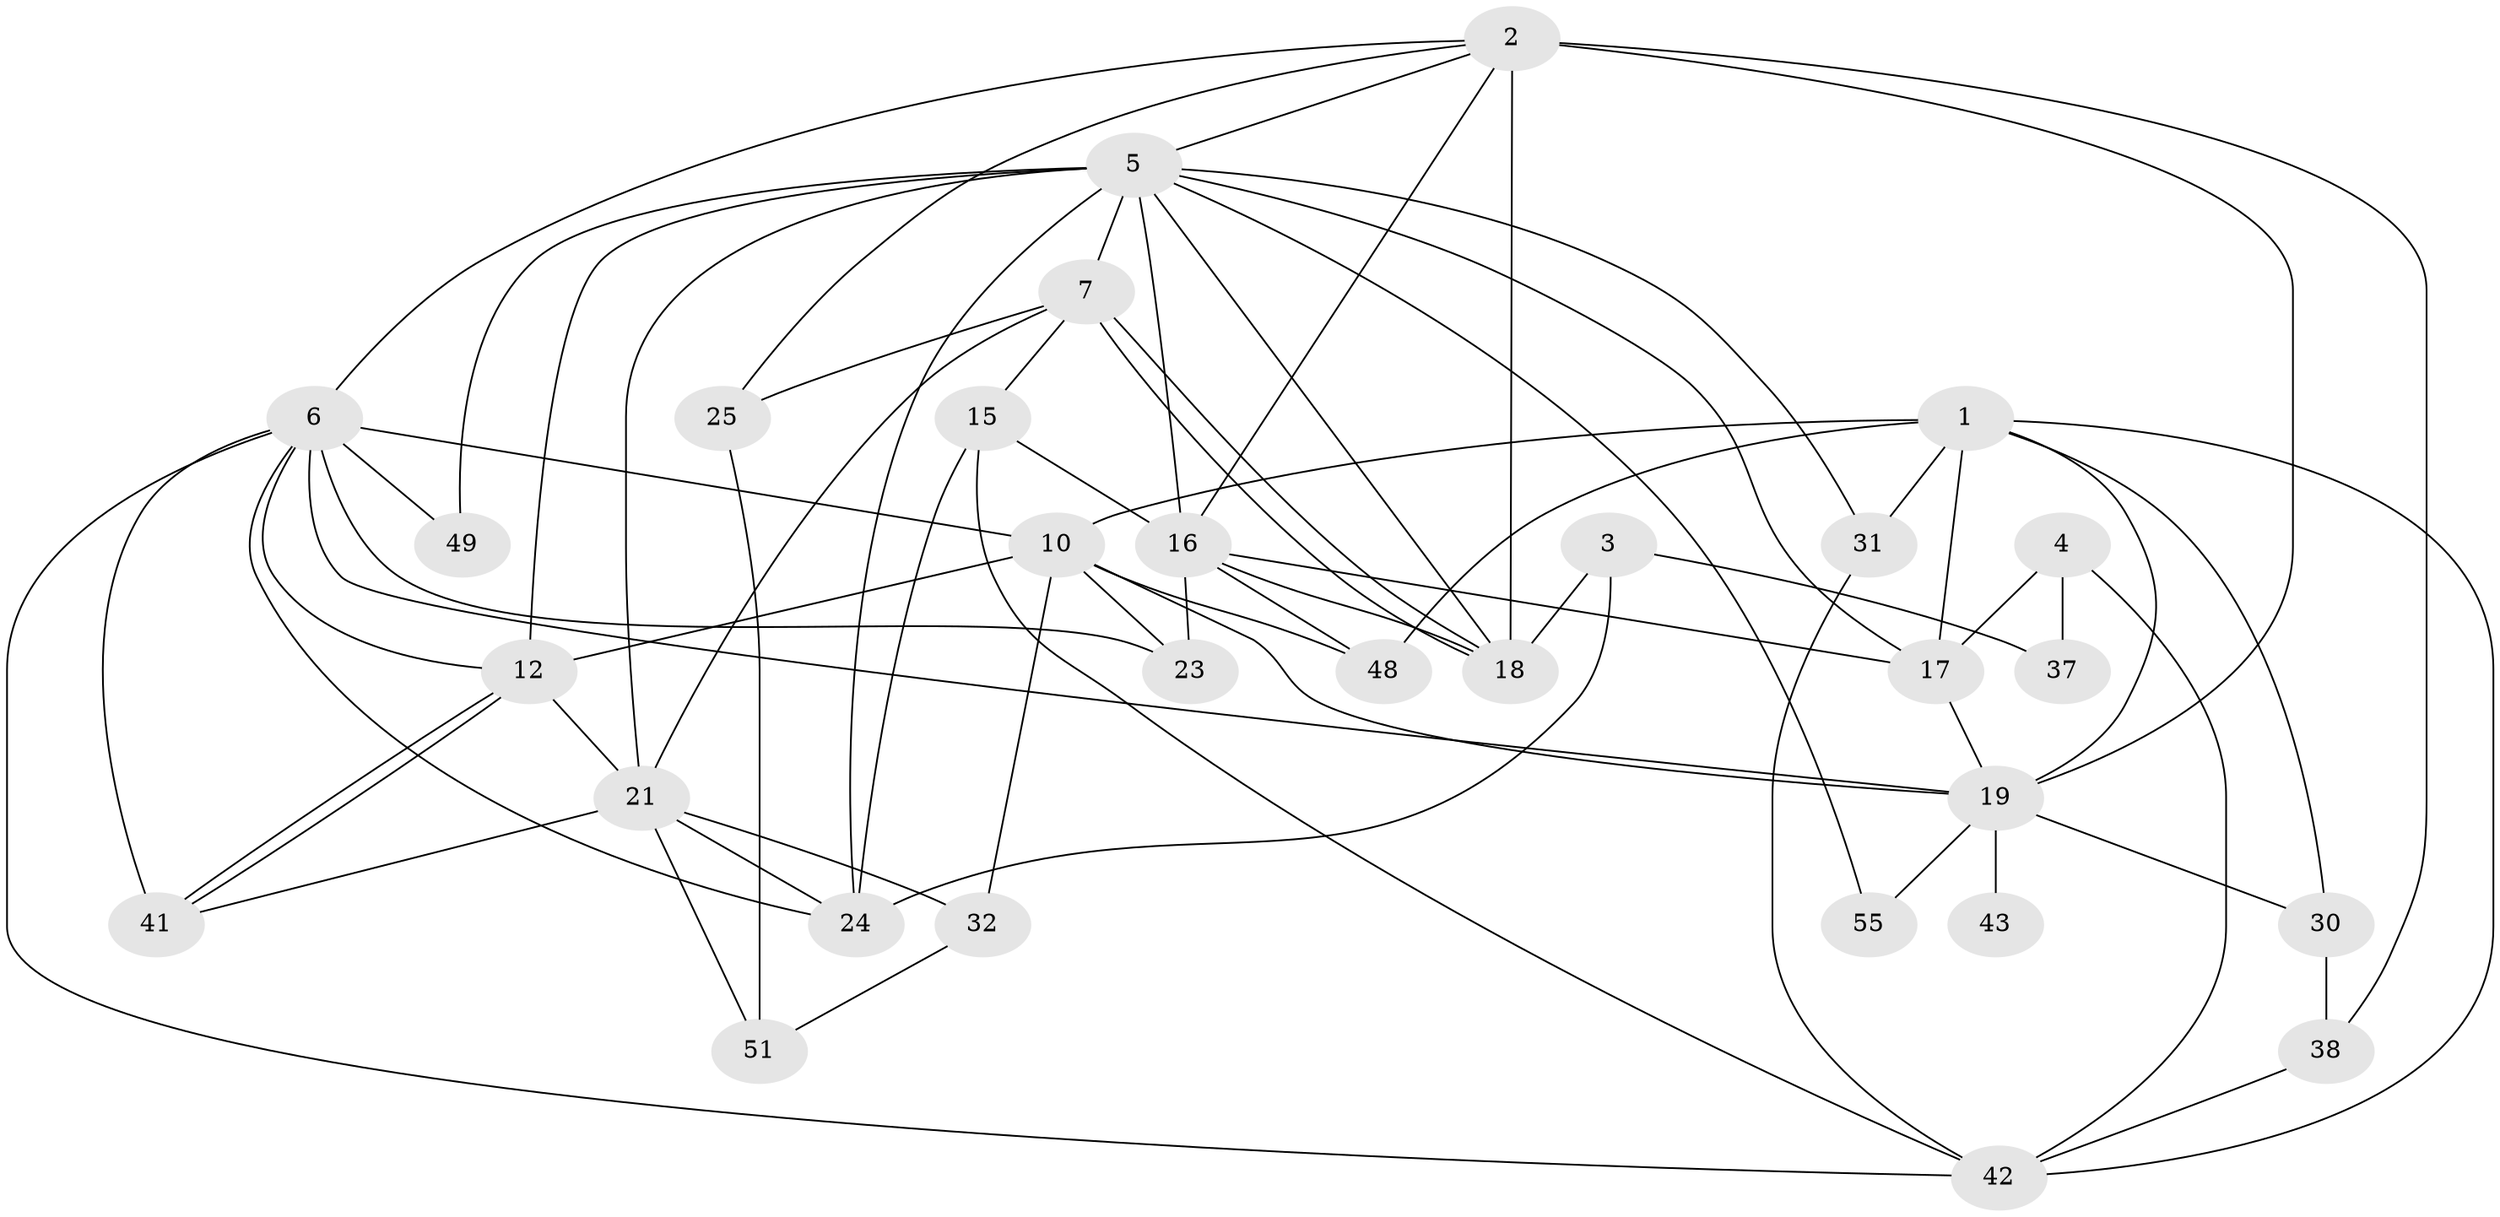 // original degree distribution, {5: 0.21666666666666667, 2: 0.16666666666666666, 3: 0.25, 4: 0.21666666666666667, 6: 0.1, 7: 0.03333333333333333, 8: 0.016666666666666666}
// Generated by graph-tools (version 1.1) at 2025/15/03/09/25 04:15:11]
// undirected, 30 vertices, 71 edges
graph export_dot {
graph [start="1"]
  node [color=gray90,style=filled];
  1 [super="+36"];
  2 [super="+27"];
  3;
  4;
  5 [super="+9"];
  6 [super="+14+8"];
  7 [super="+13"];
  10 [super="+33"];
  12 [super="+26"];
  15;
  16 [super="+44"];
  17 [super="+22"];
  18 [super="+50"];
  19 [super="+28+34"];
  21 [super="+59+35"];
  23 [super="+46"];
  24 [super="+29"];
  25;
  30 [super="+53"];
  31;
  32;
  37;
  38;
  41;
  42 [super="+52"];
  43;
  48;
  49;
  51;
  55;
  1 -- 42;
  1 -- 48;
  1 -- 17 [weight=2];
  1 -- 30;
  1 -- 31;
  1 -- 19 [weight=3];
  1 -- 10 [weight=2];
  2 -- 25;
  2 -- 16 [weight=2];
  2 -- 18;
  2 -- 38;
  2 -- 6;
  2 -- 5;
  2 -- 19;
  3 -- 24;
  3 -- 37;
  3 -- 18;
  4 -- 42;
  4 -- 37;
  4 -- 17;
  5 -- 7;
  5 -- 55;
  5 -- 24 [weight=2];
  5 -- 12;
  5 -- 16;
  5 -- 17;
  5 -- 49;
  5 -- 18;
  5 -- 21;
  5 -- 31;
  6 -- 24 [weight=2];
  6 -- 10 [weight=2];
  6 -- 19 [weight=2];
  6 -- 42;
  6 -- 23 [weight=3];
  6 -- 49;
  6 -- 41;
  6 -- 12;
  7 -- 18 [weight=2];
  7 -- 18;
  7 -- 25;
  7 -- 15;
  7 -- 21;
  10 -- 32;
  10 -- 48;
  10 -- 19 [weight=2];
  10 -- 23;
  10 -- 12;
  12 -- 41;
  12 -- 41;
  12 -- 21 [weight=2];
  15 -- 24 [weight=2];
  15 -- 42;
  15 -- 16;
  16 -- 48;
  16 -- 17;
  16 -- 23;
  16 -- 18;
  17 -- 19;
  19 -- 43 [weight=2];
  19 -- 55;
  19 -- 30;
  21 -- 51;
  21 -- 41;
  21 -- 24;
  21 -- 32;
  25 -- 51;
  30 -- 38;
  31 -- 42;
  32 -- 51;
  38 -- 42;
}
